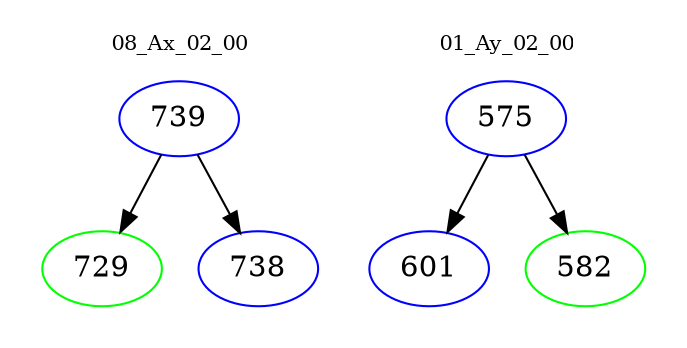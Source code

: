digraph{
subgraph cluster_0 {
color = white
label = "08_Ax_02_00";
fontsize=10;
T0_739 [label="739", color="blue"]
T0_739 -> T0_729 [color="black"]
T0_729 [label="729", color="green"]
T0_739 -> T0_738 [color="black"]
T0_738 [label="738", color="blue"]
}
subgraph cluster_1 {
color = white
label = "01_Ay_02_00";
fontsize=10;
T1_575 [label="575", color="blue"]
T1_575 -> T1_601 [color="black"]
T1_601 [label="601", color="blue"]
T1_575 -> T1_582 [color="black"]
T1_582 [label="582", color="green"]
}
}
